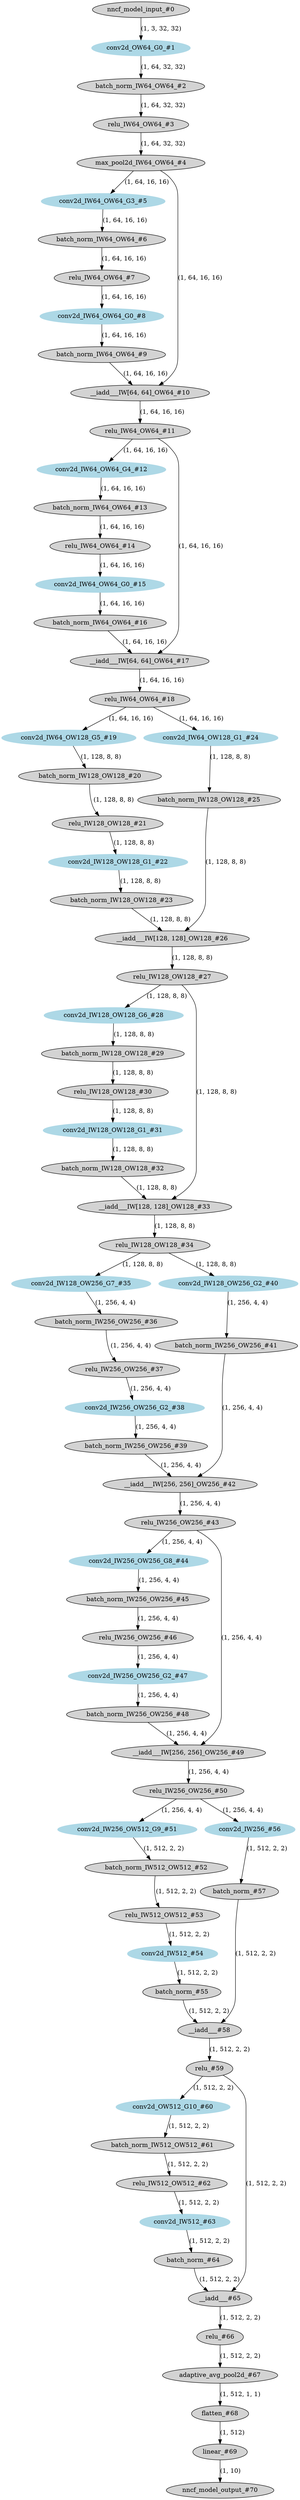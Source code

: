 strict digraph  {
"0 /nncf_model_input_0" [id=0, label="nncf_model_input_#0", style=filled, type=nncf_model_input];
"1 ResNet/NNCFConv2d[conv1]/conv2d_0" [color=lightblue, id=1, label="conv2d_OW64_G0_#1", style=filled, type=conv2d];
"2 ResNet/NNCFBatchNorm[bn1]/batch_norm_0" [id=2, label="batch_norm_IW64_OW64_#2", style=filled, type=batch_norm];
"3 ResNet/relu_0" [id=3, label="relu_IW64_OW64_#3", style=filled, type=relu];
"4 ResNet/MaxPool2d[maxpool]/max_pool2d_0" [id=4, label="max_pool2d_IW64_OW64_#4", style=filled, type=max_pool2d];
"5 ResNet/Sequential[layer1]/BasicBlock[0]/NNCFConv2d[conv1]/conv2d_0" [color=lightblue, id=5, label="conv2d_IW64_OW64_G3_#5", style=filled, type=conv2d];
"6 ResNet/Sequential[layer1]/BasicBlock[0]/NNCFBatchNorm[bn1]/batch_norm_0" [id=6, label="batch_norm_IW64_OW64_#6", style=filled, type=batch_norm];
"7 ResNet/Sequential[layer1]/BasicBlock[0]/relu_0" [id=7, label="relu_IW64_OW64_#7", style=filled, type=relu];
"8 ResNet/Sequential[layer1]/BasicBlock[0]/NNCFConv2d[conv2]/conv2d_0" [color=lightblue, id=8, label="conv2d_IW64_OW64_G0_#8", style=filled, type=conv2d];
"9 ResNet/Sequential[layer1]/BasicBlock[0]/NNCFBatchNorm[bn2]/batch_norm_0" [id=9, label="batch_norm_IW64_OW64_#9", style=filled, type=batch_norm];
"10 ResNet/Sequential[layer1]/BasicBlock[0]/__iadd___0" [id=10, label="__iadd___IW[64, 64]_OW64_#10", style=filled, type=__iadd__];
"11 ResNet/Sequential[layer1]/BasicBlock[0]/relu_1" [id=11, label="relu_IW64_OW64_#11", style=filled, type=relu];
"12 ResNet/Sequential[layer1]/BasicBlock[1]/NNCFConv2d[conv1]/conv2d_0" [color=lightblue, id=12, label="conv2d_IW64_OW64_G4_#12", style=filled, type=conv2d];
"13 ResNet/Sequential[layer1]/BasicBlock[1]/NNCFBatchNorm[bn1]/batch_norm_0" [id=13, label="batch_norm_IW64_OW64_#13", style=filled, type=batch_norm];
"14 ResNet/Sequential[layer1]/BasicBlock[1]/relu_0" [id=14, label="relu_IW64_OW64_#14", style=filled, type=relu];
"15 ResNet/Sequential[layer1]/BasicBlock[1]/NNCFConv2d[conv2]/conv2d_0" [color=lightblue, id=15, label="conv2d_IW64_OW64_G0_#15", style=filled, type=conv2d];
"16 ResNet/Sequential[layer1]/BasicBlock[1]/NNCFBatchNorm[bn2]/batch_norm_0" [id=16, label="batch_norm_IW64_OW64_#16", style=filled, type=batch_norm];
"17 ResNet/Sequential[layer1]/BasicBlock[1]/__iadd___0" [id=17, label="__iadd___IW[64, 64]_OW64_#17", style=filled, type=__iadd__];
"18 ResNet/Sequential[layer1]/BasicBlock[1]/relu_1" [id=18, label="relu_IW64_OW64_#18", style=filled, type=relu];
"19 ResNet/Sequential[layer2]/BasicBlock[0]/NNCFConv2d[conv1]/conv2d_0" [color=lightblue, id=19, label="conv2d_IW64_OW128_G5_#19", style=filled, type=conv2d];
"20 ResNet/Sequential[layer2]/BasicBlock[0]/NNCFBatchNorm[bn1]/batch_norm_0" [id=20, label="batch_norm_IW128_OW128_#20", style=filled, type=batch_norm];
"21 ResNet/Sequential[layer2]/BasicBlock[0]/relu_0" [id=21, label="relu_IW128_OW128_#21", style=filled, type=relu];
"22 ResNet/Sequential[layer2]/BasicBlock[0]/NNCFConv2d[conv2]/conv2d_0" [color=lightblue, id=22, label="conv2d_IW128_OW128_G1_#22", style=filled, type=conv2d];
"23 ResNet/Sequential[layer2]/BasicBlock[0]/NNCFBatchNorm[bn2]/batch_norm_0" [id=23, label="batch_norm_IW128_OW128_#23", style=filled, type=batch_norm];
"24 ResNet/Sequential[layer2]/BasicBlock[0]/Sequential[shortcut]/NNCFConv2d[0]/conv2d_0" [color=lightblue, id=24, label="conv2d_IW64_OW128_G1_#24", style=filled, type=conv2d];
"25 ResNet/Sequential[layer2]/BasicBlock[0]/Sequential[shortcut]/NNCFBatchNorm[1]/batch_norm_0" [id=25, label="batch_norm_IW128_OW128_#25", style=filled, type=batch_norm];
"26 ResNet/Sequential[layer2]/BasicBlock[0]/__iadd___0" [id=26, label="__iadd___IW[128, 128]_OW128_#26", style=filled, type=__iadd__];
"27 ResNet/Sequential[layer2]/BasicBlock[0]/relu_1" [id=27, label="relu_IW128_OW128_#27", style=filled, type=relu];
"28 ResNet/Sequential[layer2]/BasicBlock[1]/NNCFConv2d[conv1]/conv2d_0" [color=lightblue, id=28, label="conv2d_IW128_OW128_G6_#28", style=filled, type=conv2d];
"29 ResNet/Sequential[layer2]/BasicBlock[1]/NNCFBatchNorm[bn1]/batch_norm_0" [id=29, label="batch_norm_IW128_OW128_#29", style=filled, type=batch_norm];
"30 ResNet/Sequential[layer2]/BasicBlock[1]/relu_0" [id=30, label="relu_IW128_OW128_#30", style=filled, type=relu];
"31 ResNet/Sequential[layer2]/BasicBlock[1]/NNCFConv2d[conv2]/conv2d_0" [color=lightblue, id=31, label="conv2d_IW128_OW128_G1_#31", style=filled, type=conv2d];
"32 ResNet/Sequential[layer2]/BasicBlock[1]/NNCFBatchNorm[bn2]/batch_norm_0" [id=32, label="batch_norm_IW128_OW128_#32", style=filled, type=batch_norm];
"33 ResNet/Sequential[layer2]/BasicBlock[1]/__iadd___0" [id=33, label="__iadd___IW[128, 128]_OW128_#33", style=filled, type=__iadd__];
"34 ResNet/Sequential[layer2]/BasicBlock[1]/relu_1" [id=34, label="relu_IW128_OW128_#34", style=filled, type=relu];
"35 ResNet/Sequential[layer3]/BasicBlock[0]/NNCFConv2d[conv1]/conv2d_0" [color=lightblue, id=35, label="conv2d_IW128_OW256_G7_#35", style=filled, type=conv2d];
"36 ResNet/Sequential[layer3]/BasicBlock[0]/NNCFBatchNorm[bn1]/batch_norm_0" [id=36, label="batch_norm_IW256_OW256_#36", style=filled, type=batch_norm];
"37 ResNet/Sequential[layer3]/BasicBlock[0]/relu_0" [id=37, label="relu_IW256_OW256_#37", style=filled, type=relu];
"38 ResNet/Sequential[layer3]/BasicBlock[0]/NNCFConv2d[conv2]/conv2d_0" [color=lightblue, id=38, label="conv2d_IW256_OW256_G2_#38", style=filled, type=conv2d];
"39 ResNet/Sequential[layer3]/BasicBlock[0]/NNCFBatchNorm[bn2]/batch_norm_0" [id=39, label="batch_norm_IW256_OW256_#39", style=filled, type=batch_norm];
"40 ResNet/Sequential[layer3]/BasicBlock[0]/Sequential[shortcut]/NNCFConv2d[0]/conv2d_0" [color=lightblue, id=40, label="conv2d_IW128_OW256_G2_#40", style=filled, type=conv2d];
"41 ResNet/Sequential[layer3]/BasicBlock[0]/Sequential[shortcut]/NNCFBatchNorm[1]/batch_norm_0" [id=41, label="batch_norm_IW256_OW256_#41", style=filled, type=batch_norm];
"42 ResNet/Sequential[layer3]/BasicBlock[0]/__iadd___0" [id=42, label="__iadd___IW[256, 256]_OW256_#42", style=filled, type=__iadd__];
"43 ResNet/Sequential[layer3]/BasicBlock[0]/relu_1" [id=43, label="relu_IW256_OW256_#43", style=filled, type=relu];
"44 ResNet/Sequential[layer3]/BasicBlock[1]/NNCFConv2d[conv1]/conv2d_0" [color=lightblue, id=44, label="conv2d_IW256_OW256_G8_#44", style=filled, type=conv2d];
"45 ResNet/Sequential[layer3]/BasicBlock[1]/NNCFBatchNorm[bn1]/batch_norm_0" [id=45, label="batch_norm_IW256_OW256_#45", style=filled, type=batch_norm];
"46 ResNet/Sequential[layer3]/BasicBlock[1]/relu_0" [id=46, label="relu_IW256_OW256_#46", style=filled, type=relu];
"47 ResNet/Sequential[layer3]/BasicBlock[1]/NNCFConv2d[conv2]/conv2d_0" [color=lightblue, id=47, label="conv2d_IW256_OW256_G2_#47", style=filled, type=conv2d];
"48 ResNet/Sequential[layer3]/BasicBlock[1]/NNCFBatchNorm[bn2]/batch_norm_0" [id=48, label="batch_norm_IW256_OW256_#48", style=filled, type=batch_norm];
"49 ResNet/Sequential[layer3]/BasicBlock[1]/__iadd___0" [id=49, label="__iadd___IW[256, 256]_OW256_#49", style=filled, type=__iadd__];
"50 ResNet/Sequential[layer3]/BasicBlock[1]/relu_1" [id=50, label="relu_IW256_OW256_#50", style=filled, type=relu];
"51 ResNet/Sequential[layer4]/BasicBlock[0]/NNCFConv2d[conv1]/conv2d_0" [color=lightblue, id=51, label="conv2d_IW256_OW512_G9_#51", style=filled, type=conv2d];
"52 ResNet/Sequential[layer4]/BasicBlock[0]/NNCFBatchNorm[bn1]/batch_norm_0" [id=52, label="batch_norm_IW512_OW512_#52", style=filled, type=batch_norm];
"53 ResNet/Sequential[layer4]/BasicBlock[0]/relu_0" [id=53, label="relu_IW512_OW512_#53", style=filled, type=relu];
"54 ResNet/Sequential[layer4]/BasicBlock[0]/NNCFConv2d[conv2]/conv2d_0" [color=lightblue, id=54, label="conv2d_IW512_#54", style=filled, type=conv2d];
"55 ResNet/Sequential[layer4]/BasicBlock[0]/NNCFBatchNorm[bn2]/batch_norm_0" [id=55, label="batch_norm_#55", style=filled, type=batch_norm];
"56 ResNet/Sequential[layer4]/BasicBlock[0]/Sequential[shortcut]/NNCFConv2d[0]/conv2d_0" [color=lightblue, id=56, label="conv2d_IW256_#56", style=filled, type=conv2d];
"57 ResNet/Sequential[layer4]/BasicBlock[0]/Sequential[shortcut]/NNCFBatchNorm[1]/batch_norm_0" [id=57, label="batch_norm_#57", style=filled, type=batch_norm];
"58 ResNet/Sequential[layer4]/BasicBlock[0]/__iadd___0" [id=58, label="__iadd___#58", style=filled, type=__iadd__];
"59 ResNet/Sequential[layer4]/BasicBlock[0]/relu_1" [id=59, label="relu_#59", style=filled, type=relu];
"60 ResNet/Sequential[layer4]/BasicBlock[1]/NNCFConv2d[conv1]/conv2d_0" [color=lightblue, id=60, label="conv2d_OW512_G10_#60", style=filled, type=conv2d];
"61 ResNet/Sequential[layer4]/BasicBlock[1]/NNCFBatchNorm[bn1]/batch_norm_0" [id=61, label="batch_norm_IW512_OW512_#61", style=filled, type=batch_norm];
"62 ResNet/Sequential[layer4]/BasicBlock[1]/relu_0" [id=62, label="relu_IW512_OW512_#62", style=filled, type=relu];
"63 ResNet/Sequential[layer4]/BasicBlock[1]/NNCFConv2d[conv2]/conv2d_0" [color=lightblue, id=63, label="conv2d_IW512_#63", style=filled, type=conv2d];
"64 ResNet/Sequential[layer4]/BasicBlock[1]/NNCFBatchNorm[bn2]/batch_norm_0" [id=64, label="batch_norm_#64", style=filled, type=batch_norm];
"65 ResNet/Sequential[layer4]/BasicBlock[1]/__iadd___0" [id=65, label="__iadd___#65", style=filled, type=__iadd__];
"66 ResNet/Sequential[layer4]/BasicBlock[1]/relu_1" [id=66, label="relu_#66", style=filled, type=relu];
"67 ResNet/AdaptiveAvgPool2d[avgpool]/adaptive_avg_pool2d_0" [id=67, label="adaptive_avg_pool2d_#67", style=filled, type=adaptive_avg_pool2d];
"68 ResNet/flatten_0" [id=68, label="flatten_#68", style=filled, type=flatten];
"69 ResNet/NNCFLinear[linear]/linear_0" [id=69, label="linear_#69", style=filled, type=linear];
"70 /nncf_model_output_0" [id=70, label="nncf_model_output_#70", style=filled, type=nncf_model_output];
"0 /nncf_model_input_0" -> "1 ResNet/NNCFConv2d[conv1]/conv2d_0"  [label="(1, 3, 32, 32)", style=solid];
"1 ResNet/NNCFConv2d[conv1]/conv2d_0" -> "2 ResNet/NNCFBatchNorm[bn1]/batch_norm_0"  [label="(1, 64, 32, 32)", style=solid];
"2 ResNet/NNCFBatchNorm[bn1]/batch_norm_0" -> "3 ResNet/relu_0"  [label="(1, 64, 32, 32)", style=solid];
"3 ResNet/relu_0" -> "4 ResNet/MaxPool2d[maxpool]/max_pool2d_0"  [label="(1, 64, 32, 32)", style=solid];
"4 ResNet/MaxPool2d[maxpool]/max_pool2d_0" -> "5 ResNet/Sequential[layer1]/BasicBlock[0]/NNCFConv2d[conv1]/conv2d_0"  [label="(1, 64, 16, 16)", style=solid];
"5 ResNet/Sequential[layer1]/BasicBlock[0]/NNCFConv2d[conv1]/conv2d_0" -> "6 ResNet/Sequential[layer1]/BasicBlock[0]/NNCFBatchNorm[bn1]/batch_norm_0"  [label="(1, 64, 16, 16)", style=solid];
"6 ResNet/Sequential[layer1]/BasicBlock[0]/NNCFBatchNorm[bn1]/batch_norm_0" -> "7 ResNet/Sequential[layer1]/BasicBlock[0]/relu_0"  [label="(1, 64, 16, 16)", style=solid];
"7 ResNet/Sequential[layer1]/BasicBlock[0]/relu_0" -> "8 ResNet/Sequential[layer1]/BasicBlock[0]/NNCFConv2d[conv2]/conv2d_0"  [label="(1, 64, 16, 16)", style=solid];
"8 ResNet/Sequential[layer1]/BasicBlock[0]/NNCFConv2d[conv2]/conv2d_0" -> "9 ResNet/Sequential[layer1]/BasicBlock[0]/NNCFBatchNorm[bn2]/batch_norm_0"  [label="(1, 64, 16, 16)", style=solid];
"4 ResNet/MaxPool2d[maxpool]/max_pool2d_0" -> "10 ResNet/Sequential[layer1]/BasicBlock[0]/__iadd___0"  [label="(1, 64, 16, 16)", style=solid];
"9 ResNet/Sequential[layer1]/BasicBlock[0]/NNCFBatchNorm[bn2]/batch_norm_0" -> "10 ResNet/Sequential[layer1]/BasicBlock[0]/__iadd___0"  [label="(1, 64, 16, 16)", style=solid];
"10 ResNet/Sequential[layer1]/BasicBlock[0]/__iadd___0" -> "11 ResNet/Sequential[layer1]/BasicBlock[0]/relu_1"  [label="(1, 64, 16, 16)", style=solid];
"11 ResNet/Sequential[layer1]/BasicBlock[0]/relu_1" -> "12 ResNet/Sequential[layer1]/BasicBlock[1]/NNCFConv2d[conv1]/conv2d_0"  [label="(1, 64, 16, 16)", style=solid];
"11 ResNet/Sequential[layer1]/BasicBlock[0]/relu_1" -> "17 ResNet/Sequential[layer1]/BasicBlock[1]/__iadd___0"  [label="(1, 64, 16, 16)", style=solid];
"12 ResNet/Sequential[layer1]/BasicBlock[1]/NNCFConv2d[conv1]/conv2d_0" -> "13 ResNet/Sequential[layer1]/BasicBlock[1]/NNCFBatchNorm[bn1]/batch_norm_0"  [label="(1, 64, 16, 16)", style=solid];
"13 ResNet/Sequential[layer1]/BasicBlock[1]/NNCFBatchNorm[bn1]/batch_norm_0" -> "14 ResNet/Sequential[layer1]/BasicBlock[1]/relu_0"  [label="(1, 64, 16, 16)", style=solid];
"14 ResNet/Sequential[layer1]/BasicBlock[1]/relu_0" -> "15 ResNet/Sequential[layer1]/BasicBlock[1]/NNCFConv2d[conv2]/conv2d_0"  [label="(1, 64, 16, 16)", style=solid];
"15 ResNet/Sequential[layer1]/BasicBlock[1]/NNCFConv2d[conv2]/conv2d_0" -> "16 ResNet/Sequential[layer1]/BasicBlock[1]/NNCFBatchNorm[bn2]/batch_norm_0"  [label="(1, 64, 16, 16)", style=solid];
"16 ResNet/Sequential[layer1]/BasicBlock[1]/NNCFBatchNorm[bn2]/batch_norm_0" -> "17 ResNet/Sequential[layer1]/BasicBlock[1]/__iadd___0"  [label="(1, 64, 16, 16)", style=solid];
"17 ResNet/Sequential[layer1]/BasicBlock[1]/__iadd___0" -> "18 ResNet/Sequential[layer1]/BasicBlock[1]/relu_1"  [label="(1, 64, 16, 16)", style=solid];
"18 ResNet/Sequential[layer1]/BasicBlock[1]/relu_1" -> "19 ResNet/Sequential[layer2]/BasicBlock[0]/NNCFConv2d[conv1]/conv2d_0"  [label="(1, 64, 16, 16)", style=solid];
"18 ResNet/Sequential[layer1]/BasicBlock[1]/relu_1" -> "24 ResNet/Sequential[layer2]/BasicBlock[0]/Sequential[shortcut]/NNCFConv2d[0]/conv2d_0"  [label="(1, 64, 16, 16)", style=solid];
"19 ResNet/Sequential[layer2]/BasicBlock[0]/NNCFConv2d[conv1]/conv2d_0" -> "20 ResNet/Sequential[layer2]/BasicBlock[0]/NNCFBatchNorm[bn1]/batch_norm_0"  [label="(1, 128, 8, 8)", style=solid];
"20 ResNet/Sequential[layer2]/BasicBlock[0]/NNCFBatchNorm[bn1]/batch_norm_0" -> "21 ResNet/Sequential[layer2]/BasicBlock[0]/relu_0"  [label="(1, 128, 8, 8)", style=solid];
"21 ResNet/Sequential[layer2]/BasicBlock[0]/relu_0" -> "22 ResNet/Sequential[layer2]/BasicBlock[0]/NNCFConv2d[conv2]/conv2d_0"  [label="(1, 128, 8, 8)", style=solid];
"22 ResNet/Sequential[layer2]/BasicBlock[0]/NNCFConv2d[conv2]/conv2d_0" -> "23 ResNet/Sequential[layer2]/BasicBlock[0]/NNCFBatchNorm[bn2]/batch_norm_0"  [label="(1, 128, 8, 8)", style=solid];
"23 ResNet/Sequential[layer2]/BasicBlock[0]/NNCFBatchNorm[bn2]/batch_norm_0" -> "26 ResNet/Sequential[layer2]/BasicBlock[0]/__iadd___0"  [label="(1, 128, 8, 8)", style=solid];
"24 ResNet/Sequential[layer2]/BasicBlock[0]/Sequential[shortcut]/NNCFConv2d[0]/conv2d_0" -> "25 ResNet/Sequential[layer2]/BasicBlock[0]/Sequential[shortcut]/NNCFBatchNorm[1]/batch_norm_0"  [label="(1, 128, 8, 8)", style=solid];
"25 ResNet/Sequential[layer2]/BasicBlock[0]/Sequential[shortcut]/NNCFBatchNorm[1]/batch_norm_0" -> "26 ResNet/Sequential[layer2]/BasicBlock[0]/__iadd___0"  [label="(1, 128, 8, 8)", style=solid];
"26 ResNet/Sequential[layer2]/BasicBlock[0]/__iadd___0" -> "27 ResNet/Sequential[layer2]/BasicBlock[0]/relu_1"  [label="(1, 128, 8, 8)", style=solid];
"27 ResNet/Sequential[layer2]/BasicBlock[0]/relu_1" -> "28 ResNet/Sequential[layer2]/BasicBlock[1]/NNCFConv2d[conv1]/conv2d_0"  [label="(1, 128, 8, 8)", style=solid];
"27 ResNet/Sequential[layer2]/BasicBlock[0]/relu_1" -> "33 ResNet/Sequential[layer2]/BasicBlock[1]/__iadd___0"  [label="(1, 128, 8, 8)", style=solid];
"28 ResNet/Sequential[layer2]/BasicBlock[1]/NNCFConv2d[conv1]/conv2d_0" -> "29 ResNet/Sequential[layer2]/BasicBlock[1]/NNCFBatchNorm[bn1]/batch_norm_0"  [label="(1, 128, 8, 8)", style=solid];
"29 ResNet/Sequential[layer2]/BasicBlock[1]/NNCFBatchNorm[bn1]/batch_norm_0" -> "30 ResNet/Sequential[layer2]/BasicBlock[1]/relu_0"  [label="(1, 128, 8, 8)", style=solid];
"30 ResNet/Sequential[layer2]/BasicBlock[1]/relu_0" -> "31 ResNet/Sequential[layer2]/BasicBlock[1]/NNCFConv2d[conv2]/conv2d_0"  [label="(1, 128, 8, 8)", style=solid];
"31 ResNet/Sequential[layer2]/BasicBlock[1]/NNCFConv2d[conv2]/conv2d_0" -> "32 ResNet/Sequential[layer2]/BasicBlock[1]/NNCFBatchNorm[bn2]/batch_norm_0"  [label="(1, 128, 8, 8)", style=solid];
"32 ResNet/Sequential[layer2]/BasicBlock[1]/NNCFBatchNorm[bn2]/batch_norm_0" -> "33 ResNet/Sequential[layer2]/BasicBlock[1]/__iadd___0"  [label="(1, 128, 8, 8)", style=solid];
"33 ResNet/Sequential[layer2]/BasicBlock[1]/__iadd___0" -> "34 ResNet/Sequential[layer2]/BasicBlock[1]/relu_1"  [label="(1, 128, 8, 8)", style=solid];
"34 ResNet/Sequential[layer2]/BasicBlock[1]/relu_1" -> "35 ResNet/Sequential[layer3]/BasicBlock[0]/NNCFConv2d[conv1]/conv2d_0"  [label="(1, 128, 8, 8)", style=solid];
"34 ResNet/Sequential[layer2]/BasicBlock[1]/relu_1" -> "40 ResNet/Sequential[layer3]/BasicBlock[0]/Sequential[shortcut]/NNCFConv2d[0]/conv2d_0"  [label="(1, 128, 8, 8)", style=solid];
"35 ResNet/Sequential[layer3]/BasicBlock[0]/NNCFConv2d[conv1]/conv2d_0" -> "36 ResNet/Sequential[layer3]/BasicBlock[0]/NNCFBatchNorm[bn1]/batch_norm_0"  [label="(1, 256, 4, 4)", style=solid];
"36 ResNet/Sequential[layer3]/BasicBlock[0]/NNCFBatchNorm[bn1]/batch_norm_0" -> "37 ResNet/Sequential[layer3]/BasicBlock[0]/relu_0"  [label="(1, 256, 4, 4)", style=solid];
"37 ResNet/Sequential[layer3]/BasicBlock[0]/relu_0" -> "38 ResNet/Sequential[layer3]/BasicBlock[0]/NNCFConv2d[conv2]/conv2d_0"  [label="(1, 256, 4, 4)", style=solid];
"38 ResNet/Sequential[layer3]/BasicBlock[0]/NNCFConv2d[conv2]/conv2d_0" -> "39 ResNet/Sequential[layer3]/BasicBlock[0]/NNCFBatchNorm[bn2]/batch_norm_0"  [label="(1, 256, 4, 4)", style=solid];
"39 ResNet/Sequential[layer3]/BasicBlock[0]/NNCFBatchNorm[bn2]/batch_norm_0" -> "42 ResNet/Sequential[layer3]/BasicBlock[0]/__iadd___0"  [label="(1, 256, 4, 4)", style=solid];
"40 ResNet/Sequential[layer3]/BasicBlock[0]/Sequential[shortcut]/NNCFConv2d[0]/conv2d_0" -> "41 ResNet/Sequential[layer3]/BasicBlock[0]/Sequential[shortcut]/NNCFBatchNorm[1]/batch_norm_0"  [label="(1, 256, 4, 4)", style=solid];
"41 ResNet/Sequential[layer3]/BasicBlock[0]/Sequential[shortcut]/NNCFBatchNorm[1]/batch_norm_0" -> "42 ResNet/Sequential[layer3]/BasicBlock[0]/__iadd___0"  [label="(1, 256, 4, 4)", style=solid];
"42 ResNet/Sequential[layer3]/BasicBlock[0]/__iadd___0" -> "43 ResNet/Sequential[layer3]/BasicBlock[0]/relu_1"  [label="(1, 256, 4, 4)", style=solid];
"43 ResNet/Sequential[layer3]/BasicBlock[0]/relu_1" -> "44 ResNet/Sequential[layer3]/BasicBlock[1]/NNCFConv2d[conv1]/conv2d_0"  [label="(1, 256, 4, 4)", style=solid];
"43 ResNet/Sequential[layer3]/BasicBlock[0]/relu_1" -> "49 ResNet/Sequential[layer3]/BasicBlock[1]/__iadd___0"  [label="(1, 256, 4, 4)", style=solid];
"44 ResNet/Sequential[layer3]/BasicBlock[1]/NNCFConv2d[conv1]/conv2d_0" -> "45 ResNet/Sequential[layer3]/BasicBlock[1]/NNCFBatchNorm[bn1]/batch_norm_0"  [label="(1, 256, 4, 4)", style=solid];
"45 ResNet/Sequential[layer3]/BasicBlock[1]/NNCFBatchNorm[bn1]/batch_norm_0" -> "46 ResNet/Sequential[layer3]/BasicBlock[1]/relu_0"  [label="(1, 256, 4, 4)", style=solid];
"46 ResNet/Sequential[layer3]/BasicBlock[1]/relu_0" -> "47 ResNet/Sequential[layer3]/BasicBlock[1]/NNCFConv2d[conv2]/conv2d_0"  [label="(1, 256, 4, 4)", style=solid];
"47 ResNet/Sequential[layer3]/BasicBlock[1]/NNCFConv2d[conv2]/conv2d_0" -> "48 ResNet/Sequential[layer3]/BasicBlock[1]/NNCFBatchNorm[bn2]/batch_norm_0"  [label="(1, 256, 4, 4)", style=solid];
"48 ResNet/Sequential[layer3]/BasicBlock[1]/NNCFBatchNorm[bn2]/batch_norm_0" -> "49 ResNet/Sequential[layer3]/BasicBlock[1]/__iadd___0"  [label="(1, 256, 4, 4)", style=solid];
"49 ResNet/Sequential[layer3]/BasicBlock[1]/__iadd___0" -> "50 ResNet/Sequential[layer3]/BasicBlock[1]/relu_1"  [label="(1, 256, 4, 4)", style=solid];
"50 ResNet/Sequential[layer3]/BasicBlock[1]/relu_1" -> "51 ResNet/Sequential[layer4]/BasicBlock[0]/NNCFConv2d[conv1]/conv2d_0"  [label="(1, 256, 4, 4)", style=solid];
"50 ResNet/Sequential[layer3]/BasicBlock[1]/relu_1" -> "56 ResNet/Sequential[layer4]/BasicBlock[0]/Sequential[shortcut]/NNCFConv2d[0]/conv2d_0"  [label="(1, 256, 4, 4)", style=solid];
"51 ResNet/Sequential[layer4]/BasicBlock[0]/NNCFConv2d[conv1]/conv2d_0" -> "52 ResNet/Sequential[layer4]/BasicBlock[0]/NNCFBatchNorm[bn1]/batch_norm_0"  [label="(1, 512, 2, 2)", style=solid];
"52 ResNet/Sequential[layer4]/BasicBlock[0]/NNCFBatchNorm[bn1]/batch_norm_0" -> "53 ResNet/Sequential[layer4]/BasicBlock[0]/relu_0"  [label="(1, 512, 2, 2)", style=solid];
"53 ResNet/Sequential[layer4]/BasicBlock[0]/relu_0" -> "54 ResNet/Sequential[layer4]/BasicBlock[0]/NNCFConv2d[conv2]/conv2d_0"  [label="(1, 512, 2, 2)", style=solid];
"54 ResNet/Sequential[layer4]/BasicBlock[0]/NNCFConv2d[conv2]/conv2d_0" -> "55 ResNet/Sequential[layer4]/BasicBlock[0]/NNCFBatchNorm[bn2]/batch_norm_0"  [label="(1, 512, 2, 2)", style=solid];
"55 ResNet/Sequential[layer4]/BasicBlock[0]/NNCFBatchNorm[bn2]/batch_norm_0" -> "58 ResNet/Sequential[layer4]/BasicBlock[0]/__iadd___0"  [label="(1, 512, 2, 2)", style=solid];
"56 ResNet/Sequential[layer4]/BasicBlock[0]/Sequential[shortcut]/NNCFConv2d[0]/conv2d_0" -> "57 ResNet/Sequential[layer4]/BasicBlock[0]/Sequential[shortcut]/NNCFBatchNorm[1]/batch_norm_0"  [label="(1, 512, 2, 2)", style=solid];
"57 ResNet/Sequential[layer4]/BasicBlock[0]/Sequential[shortcut]/NNCFBatchNorm[1]/batch_norm_0" -> "58 ResNet/Sequential[layer4]/BasicBlock[0]/__iadd___0"  [label="(1, 512, 2, 2)", style=solid];
"58 ResNet/Sequential[layer4]/BasicBlock[0]/__iadd___0" -> "59 ResNet/Sequential[layer4]/BasicBlock[0]/relu_1"  [label="(1, 512, 2, 2)", style=solid];
"59 ResNet/Sequential[layer4]/BasicBlock[0]/relu_1" -> "60 ResNet/Sequential[layer4]/BasicBlock[1]/NNCFConv2d[conv1]/conv2d_0"  [label="(1, 512, 2, 2)", style=solid];
"59 ResNet/Sequential[layer4]/BasicBlock[0]/relu_1" -> "65 ResNet/Sequential[layer4]/BasicBlock[1]/__iadd___0"  [label="(1, 512, 2, 2)", style=solid];
"60 ResNet/Sequential[layer4]/BasicBlock[1]/NNCFConv2d[conv1]/conv2d_0" -> "61 ResNet/Sequential[layer4]/BasicBlock[1]/NNCFBatchNorm[bn1]/batch_norm_0"  [label="(1, 512, 2, 2)", style=solid];
"61 ResNet/Sequential[layer4]/BasicBlock[1]/NNCFBatchNorm[bn1]/batch_norm_0" -> "62 ResNet/Sequential[layer4]/BasicBlock[1]/relu_0"  [label="(1, 512, 2, 2)", style=solid];
"62 ResNet/Sequential[layer4]/BasicBlock[1]/relu_0" -> "63 ResNet/Sequential[layer4]/BasicBlock[1]/NNCFConv2d[conv2]/conv2d_0"  [label="(1, 512, 2, 2)", style=solid];
"63 ResNet/Sequential[layer4]/BasicBlock[1]/NNCFConv2d[conv2]/conv2d_0" -> "64 ResNet/Sequential[layer4]/BasicBlock[1]/NNCFBatchNorm[bn2]/batch_norm_0"  [label="(1, 512, 2, 2)", style=solid];
"64 ResNet/Sequential[layer4]/BasicBlock[1]/NNCFBatchNorm[bn2]/batch_norm_0" -> "65 ResNet/Sequential[layer4]/BasicBlock[1]/__iadd___0"  [label="(1, 512, 2, 2)", style=solid];
"65 ResNet/Sequential[layer4]/BasicBlock[1]/__iadd___0" -> "66 ResNet/Sequential[layer4]/BasicBlock[1]/relu_1"  [label="(1, 512, 2, 2)", style=solid];
"66 ResNet/Sequential[layer4]/BasicBlock[1]/relu_1" -> "67 ResNet/AdaptiveAvgPool2d[avgpool]/adaptive_avg_pool2d_0"  [label="(1, 512, 2, 2)", style=solid];
"67 ResNet/AdaptiveAvgPool2d[avgpool]/adaptive_avg_pool2d_0" -> "68 ResNet/flatten_0"  [label="(1, 512, 1, 1)", style=solid];
"68 ResNet/flatten_0" -> "69 ResNet/NNCFLinear[linear]/linear_0"  [label="(1, 512)", style=solid];
"69 ResNet/NNCFLinear[linear]/linear_0" -> "70 /nncf_model_output_0"  [label="(1, 10)", style=solid];
}
